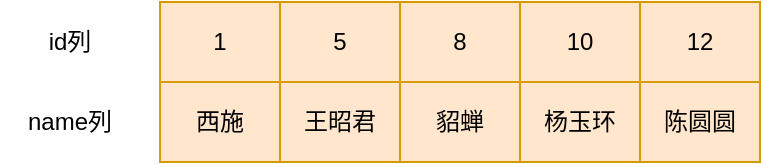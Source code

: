<mxfile version="15.4.0" type="device"><diagram id="J3gdQtfxW7GBYGBgF0s1" name="第 1 页"><mxGraphModel dx="946" dy="623" grid="1" gridSize="10" guides="1" tooltips="1" connect="1" arrows="1" fold="1" page="1" pageScale="1" pageWidth="827" pageHeight="1169" math="0" shadow="0"><root><mxCell id="0"/><mxCell id="1" parent="0"/><mxCell id="MPHkd83K5ODyc5Bg5mLU-1" value="id列" style="text;html=1;strokeColor=none;fillColor=none;align=center;verticalAlign=middle;whiteSpace=wrap;rounded=0;" vertex="1" parent="1"><mxGeometry x="150" y="240" width="70" height="20" as="geometry"/></mxCell><mxCell id="MPHkd83K5ODyc5Bg5mLU-2" value="name列" style="text;html=1;strokeColor=none;fillColor=none;align=center;verticalAlign=middle;whiteSpace=wrap;rounded=0;" vertex="1" parent="1"><mxGeometry x="150" y="280" width="70" height="20" as="geometry"/></mxCell><mxCell id="MPHkd83K5ODyc5Bg5mLU-3" value="1" style="rounded=0;whiteSpace=wrap;html=1;fillColor=#ffe6cc;strokeColor=#d79b00;" vertex="1" parent="1"><mxGeometry x="230" y="230" width="60" height="40" as="geometry"/></mxCell><mxCell id="MPHkd83K5ODyc5Bg5mLU-4" value="&lt;span&gt;西施&lt;/span&gt;" style="rounded=0;whiteSpace=wrap;html=1;fillColor=#ffe6cc;strokeColor=#d79b00;" vertex="1" parent="1"><mxGeometry x="230" y="270" width="60" height="40" as="geometry"/></mxCell><mxCell id="MPHkd83K5ODyc5Bg5mLU-5" value="5" style="rounded=0;whiteSpace=wrap;html=1;fillColor=#ffe6cc;strokeColor=#d79b00;" vertex="1" parent="1"><mxGeometry x="290" y="230" width="60" height="40" as="geometry"/></mxCell><mxCell id="MPHkd83K5ODyc5Bg5mLU-6" value="&lt;span&gt;王昭君&lt;/span&gt;" style="rounded=0;whiteSpace=wrap;html=1;fillColor=#ffe6cc;strokeColor=#d79b00;" vertex="1" parent="1"><mxGeometry x="290" y="270" width="60" height="40" as="geometry"/></mxCell><mxCell id="MPHkd83K5ODyc5Bg5mLU-7" value="8" style="rounded=0;whiteSpace=wrap;html=1;gradientDirection=north;fillColor=#ffe6cc;strokeColor=#d79b00;" vertex="1" parent="1"><mxGeometry x="350" y="230" width="60" height="40" as="geometry"/></mxCell><mxCell id="MPHkd83K5ODyc5Bg5mLU-8" value="&lt;span&gt;貂蝉&lt;/span&gt;" style="rounded=0;whiteSpace=wrap;html=1;fillColor=#ffe6cc;strokeColor=#d79b00;" vertex="1" parent="1"><mxGeometry x="350" y="270" width="60" height="40" as="geometry"/></mxCell><mxCell id="MPHkd83K5ODyc5Bg5mLU-9" value="10" style="rounded=0;whiteSpace=wrap;html=1;fillColor=#ffe6cc;strokeColor=#d79b00;" vertex="1" parent="1"><mxGeometry x="410" y="230" width="60" height="40" as="geometry"/></mxCell><mxCell id="MPHkd83K5ODyc5Bg5mLU-10" value="&lt;span&gt;杨玉环&lt;/span&gt;" style="rounded=0;whiteSpace=wrap;html=1;fillColor=#ffe6cc;strokeColor=#d79b00;" vertex="1" parent="1"><mxGeometry x="410" y="270" width="60" height="40" as="geometry"/></mxCell><mxCell id="MPHkd83K5ODyc5Bg5mLU-11" value="12" style="rounded=0;whiteSpace=wrap;html=1;fillColor=#ffe6cc;strokeColor=#d79b00;" vertex="1" parent="1"><mxGeometry x="470" y="230" width="60" height="40" as="geometry"/></mxCell><mxCell id="MPHkd83K5ODyc5Bg5mLU-12" value="&lt;span&gt;陈圆圆&lt;/span&gt;" style="rounded=0;whiteSpace=wrap;html=1;fillColor=#ffe6cc;strokeColor=#d79b00;" vertex="1" parent="1"><mxGeometry x="470" y="270" width="60" height="40" as="geometry"/></mxCell></root></mxGraphModel></diagram></mxfile>